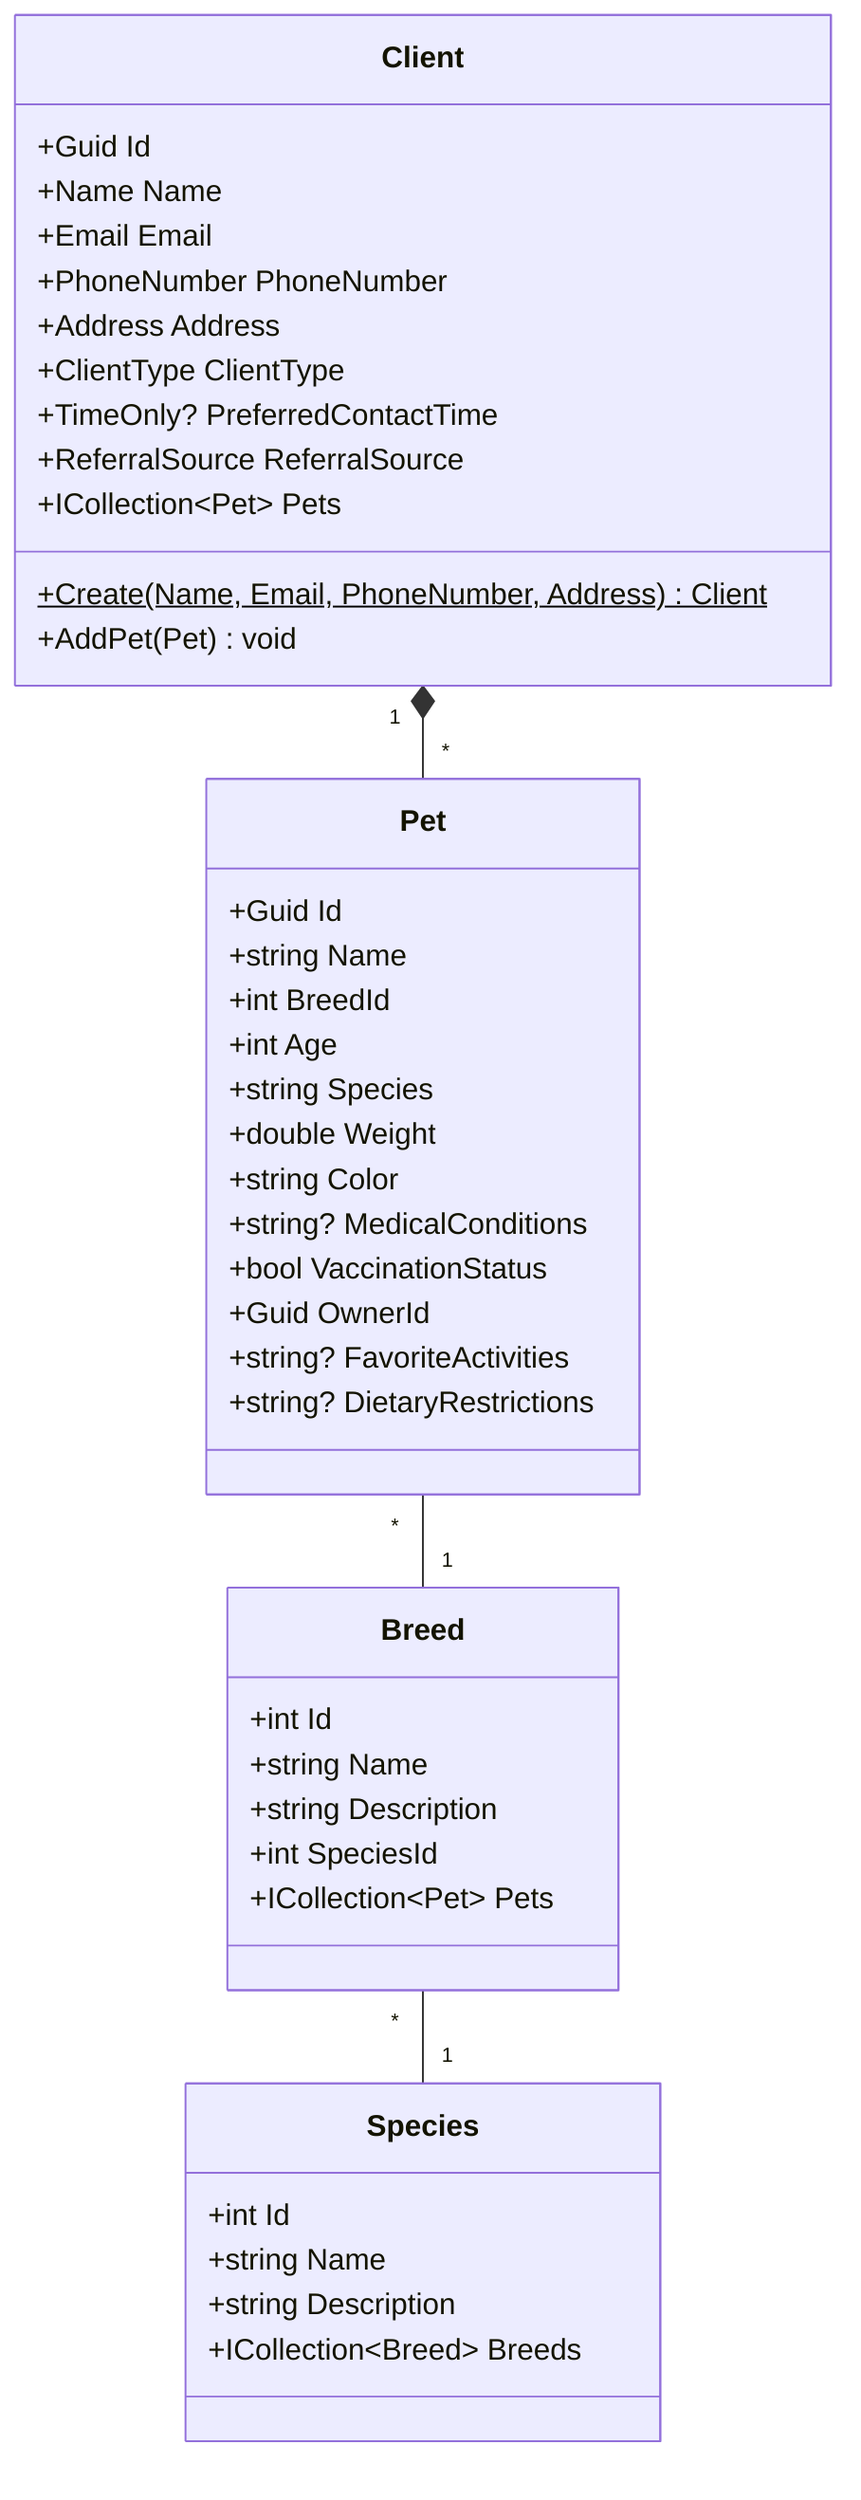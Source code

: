 classDiagram
    class Client {
        +Guid Id
        +Name Name
        +Email Email
        +PhoneNumber PhoneNumber
        +Address Address
        +ClientType ClientType
        +TimeOnly? PreferredContactTime
        +ReferralSource ReferralSource
        +ICollection~Pet~ Pets
        +Create(Name, Email, PhoneNumber, Address)$ Client
        +AddPet(Pet) void
    }

    class Pet {
        +Guid Id
        +string Name
        +int BreedId
        +int Age
        +string Species
        +double Weight
        +string Color
        +string? MedicalConditions
        +bool VaccinationStatus
        +Guid OwnerId
        +string? FavoriteActivities
        +string? DietaryRestrictions
    }

    class Species {
        +int Id
        +string Name
        +string Description
        +ICollection~Breed~ Breeds
    }

    class Breed {
        +int Id
        +string Name
        +string Description
        +int SpeciesId
        +ICollection~Pet~ Pets
    }

    Client "1" *-- "*" Pet
    Pet "*" -- "1" Breed
    Breed "*" -- "1" Species